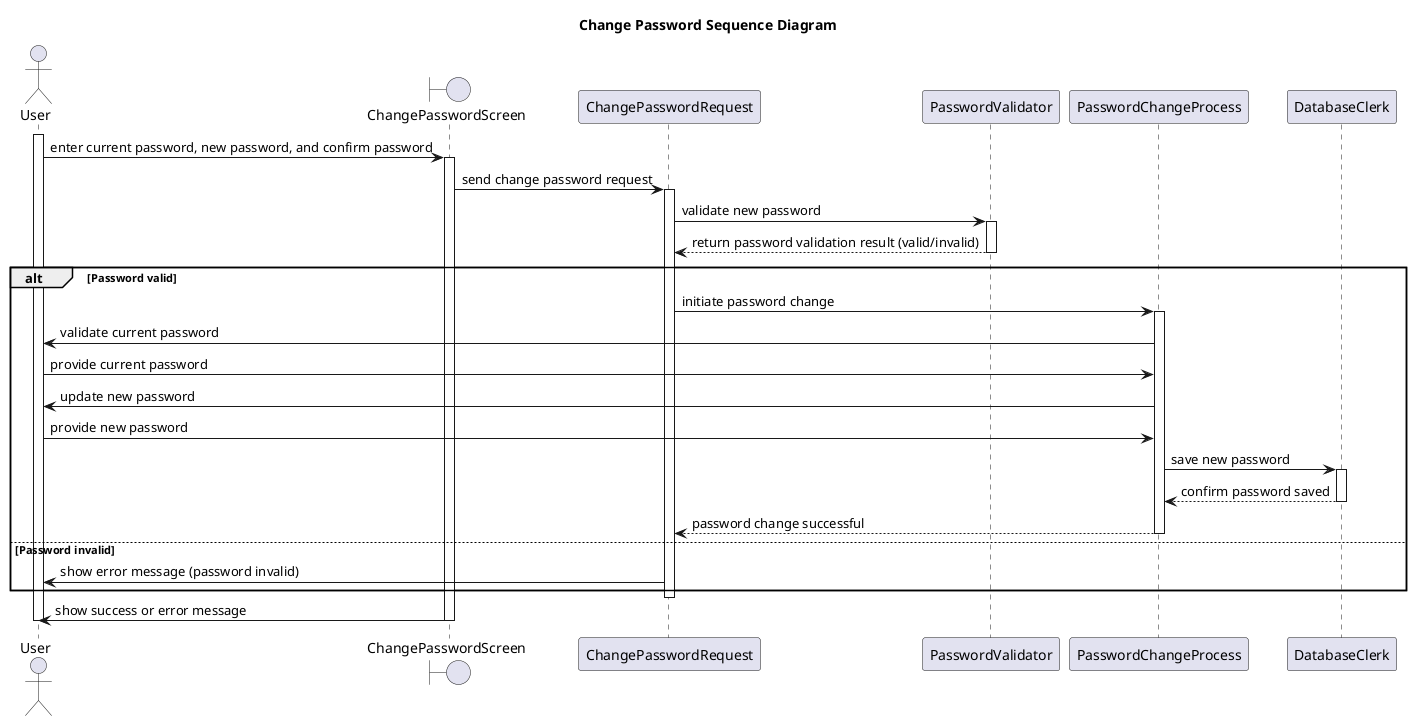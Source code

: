 @startuml ChangePasswordSequenceDiagram
skinparam classAttributeIconSize 0
Title Change Password Sequence Diagram
'Character	Visibility
'-			private
'#			protected
'~			package private
'+			public

'Extension	<|--	Quan hệ mở rộng từ (là extends hoặc implements nhưng ko có annotations trong code)
'Composition	*--	 Quan hệ gắn kết chặt chẽ : part - of
'Aggregation	o--	Quan hệ liên kết giữa hai thực thể : use, has

' Include các file vào trong file để sử dụng'
actor User as u
boundary ChangePasswordScreen as cps
participant ChangePasswordRequest as cpr
participant PasswordValidator as pv
participant PasswordChangeProcess as pcp
participant DatabaseClerk as db

activate u
u -> cps : enter current password, new password, and confirm password
activate cps
cps -> cpr : send change password request
activate cpr
cpr -> pv : validate new password
activate pv
pv --> cpr : return password validation result (valid/invalid)
deactivate pv
alt Password valid
    cpr -> pcp : initiate password change
    activate pcp
    pcp -> u : validate current password
    u -> pcp : provide current password
    pcp -> u : update new password
    u -> pcp : provide new password
    pcp -> db : save new password
    activate db
    db --> pcp : confirm password saved
    deactivate db
    pcp --> cpr : password change successful
    deactivate pcp
else Password invalid
    cpr -> u : show error message (password invalid)
end
deactivate cpr
cps -> u : show success or error message
deactivate cps
deactivate u

@enduml


